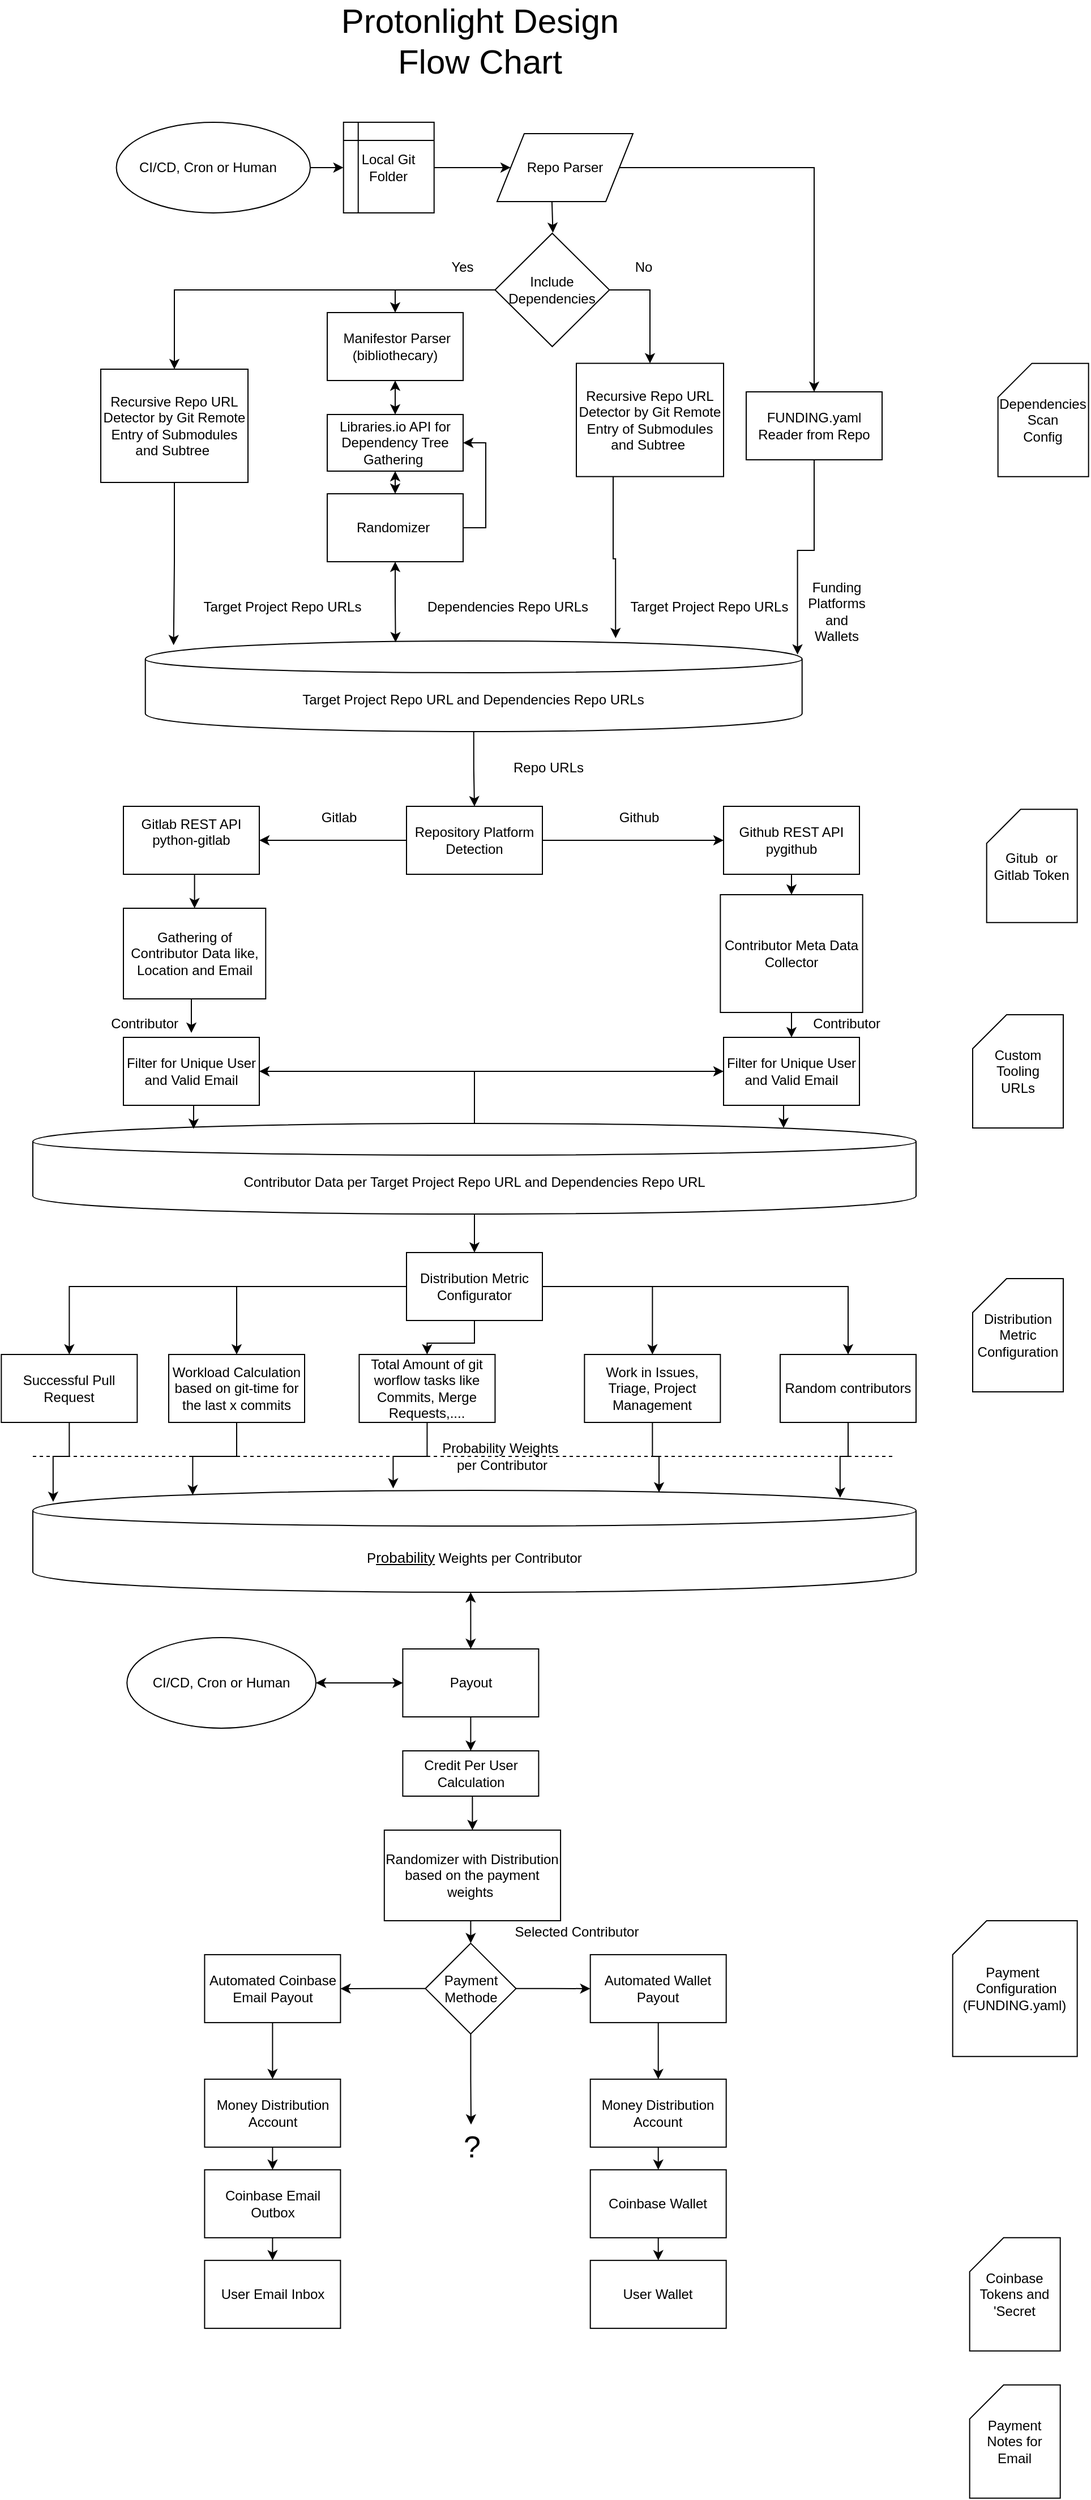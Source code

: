 <mxfile version="12.4.6" type="device"><diagram name="Page-1" id="74e2e168-ea6b-b213-b513-2b3c1d86103e"><mxGraphModel dx="1170" dy="883" grid="1" gridSize="10" guides="1" tooltips="1" connect="1" arrows="1" fold="1" page="1" pageScale="1" pageWidth="1100" pageHeight="850" background="#ffffff" math="0" shadow="0"><root><mxCell id="0"/><mxCell id="1" parent="0"/><mxCell id="bMo8lhOz1Moj22Btsbno-14" style="edgeStyle=orthogonalEdgeStyle;rounded=0;orthogonalLoop=1;jettySize=auto;html=1;exitX=1;exitY=0.5;exitDx=0;exitDy=0;entryX=0;entryY=0.5;entryDx=0;entryDy=0;" parent="1" source="bMo8lhOz1Moj22Btsbno-9" target="S56MwJia2t8r3O7OnUDc-17" edge="1"><mxGeometry relative="1" as="geometry"/></mxCell><mxCell id="bMo8lhOz1Moj22Btsbno-9" value="" style="ellipse;whiteSpace=wrap;html=1;" parent="1" vertex="1"><mxGeometry x="143.78" y="141.96" width="171.22" height="80" as="geometry"/></mxCell><mxCell id="bMo8lhOz1Moj22Btsbno-6" value="CI/CD,&amp;nbsp;Cron or Human" style="text;html=1;" parent="1" vertex="1"><mxGeometry x="162.18" y="168.48" width="127.82" height="26.96" as="geometry"/></mxCell><mxCell id="bMo8lhOz1Moj22Btsbno-19" style="edgeStyle=orthogonalEdgeStyle;rounded=0;orthogonalLoop=1;jettySize=auto;html=1;exitX=0.5;exitY=1;exitDx=0;exitDy=0;entryX=0.043;entryY=0.046;entryDx=0;entryDy=0;entryPerimeter=0;" parent="1" source="yKk_L5zjHOY9PIlzzKa1-16" target="S56MwJia2t8r3O7OnUDc-43" edge="1"><mxGeometry relative="1" as="geometry"/></mxCell><mxCell id="yKk_L5zjHOY9PIlzzKa1-16" value="Recursive Repo URL Detector by Git Remote Entry of Submodules and Subtree&amp;nbsp;" style="rounded=0;whiteSpace=wrap;html=1;" parent="1" vertex="1"><mxGeometry x="130" y="360" width="130" height="100" as="geometry"/></mxCell><mxCell id="bMo8lhOz1Moj22Btsbno-51" style="edgeStyle=orthogonalEdgeStyle;rounded=0;orthogonalLoop=1;jettySize=auto;html=1;exitX=0.5;exitY=1;exitDx=0;exitDy=0;entryX=0.5;entryY=0;entryDx=0;entryDy=0;startArrow=classic;startFill=1;" parent="1" source="yKk_L5zjHOY9PIlzzKa1-20" target="bMo8lhOz1Moj22Btsbno-45" edge="1"><mxGeometry relative="1" as="geometry"/></mxCell><mxCell id="yKk_L5zjHOY9PIlzzKa1-20" value="Libraries.io API for Dependency Tree Gathering&amp;nbsp;" style="rounded=0;whiteSpace=wrap;html=1;" parent="1" vertex="1"><mxGeometry x="330" y="400" width="120" height="50" as="geometry"/></mxCell><mxCell id="yKk_L5zjHOY9PIlzzKa1-34" value="Dependencies Repo URLs" style="text;html=1;align=center;verticalAlign=middle;resizable=0;points=[];;autosize=1;direction=south;" parent="1" vertex="1"><mxGeometry x="409.36" y="560" width="160" height="20" as="geometry"/></mxCell><mxCell id="yKk_L5zjHOY9PIlzzKa1-42" value="Target Project Repo URLs" style="text;html=1;align=center;verticalAlign=middle;resizable=0;points=[];;autosize=1;" parent="1" vertex="1"><mxGeometry x="592.18" y="560" width="150" height="20" as="geometry"/></mxCell><mxCell id="yKk_L5zjHOY9PIlzzKa1-49" style="edgeStyle=orthogonalEdgeStyle;rounded=0;orthogonalLoop=1;jettySize=auto;html=1;exitX=1;exitY=0.5;exitDx=0;exitDy=0;" parent="1" source="yKk_L5zjHOY9PIlzzKa1-44" target="yKk_L5zjHOY9PIlzzKa1-45" edge="1"><mxGeometry relative="1" as="geometry"/></mxCell><mxCell id="yKk_L5zjHOY9PIlzzKa1-53" style="edgeStyle=orthogonalEdgeStyle;rounded=0;orthogonalLoop=1;jettySize=auto;html=1;exitX=0;exitY=0.5;exitDx=0;exitDy=0;entryX=1;entryY=0.5;entryDx=0;entryDy=0;" parent="1" source="yKk_L5zjHOY9PIlzzKa1-44" target="yKk_L5zjHOY9PIlzzKa1-50" edge="1"><mxGeometry relative="1" as="geometry"/></mxCell><mxCell id="yKk_L5zjHOY9PIlzzKa1-44" value="Repository Platform Detection" style="rounded=0;whiteSpace=wrap;html=1;" parent="1" vertex="1"><mxGeometry x="400" y="746" width="120" height="60" as="geometry"/></mxCell><mxCell id="yKk_L5zjHOY9PIlzzKa1-64" style="edgeStyle=orthogonalEdgeStyle;rounded=0;orthogonalLoop=1;jettySize=auto;html=1;exitX=0.5;exitY=1;exitDx=0;exitDy=0;entryX=0.5;entryY=0;entryDx=0;entryDy=0;" parent="1" source="yKk_L5zjHOY9PIlzzKa1-45" target="yKk_L5zjHOY9PIlzzKa1-59" edge="1"><mxGeometry relative="1" as="geometry"/></mxCell><mxCell id="yKk_L5zjHOY9PIlzzKa1-45" value="Github REST API&lt;br&gt;pygithub" style="rounded=0;whiteSpace=wrap;html=1;" parent="1" vertex="1"><mxGeometry x="680" y="746" width="120" height="60" as="geometry"/></mxCell><mxCell id="yKk_L5zjHOY9PIlzzKa1-46" value="Repo URLs" style="text;html=1;align=center;verticalAlign=middle;resizable=0;points=[];;autosize=1;" parent="1" vertex="1"><mxGeometry x="485" y="702" width="80" height="20" as="geometry"/></mxCell><mxCell id="yKk_L5zjHOY9PIlzzKa1-74" style="edgeStyle=orthogonalEdgeStyle;rounded=0;orthogonalLoop=1;jettySize=auto;html=1;exitX=0.5;exitY=1;exitDx=0;exitDy=0;entryX=0.5;entryY=0;entryDx=0;entryDy=0;" parent="1" source="yKk_L5zjHOY9PIlzzKa1-50" target="yKk_L5zjHOY9PIlzzKa1-56" edge="1"><mxGeometry relative="1" as="geometry"/></mxCell><mxCell id="yKk_L5zjHOY9PIlzzKa1-50" value="Gitlab REST API&lt;br&gt;python-gitlab&lt;br&gt;&lt;span style=&quot;color: rgba(0 , 0 , 0 , 0) ; font-family: monospace ; font-size: 0px ; white-space: nowrap&quot;&gt;%3CmxGraphModel%3E%3Croot%3E%3CmxCell%20id%3D%220%22%2F%3E%3CmxCell%20id%3D%221%22%20parent%3D%220%22%2F%3E%3CmxCell%20id%3D%222%22%20value%3D%22Github%20REST%20API%26lt%3Bbr%26gt%3Bpygithub%22%20style%3D%22rounded%3D0%3BwhiteSpace%3Dwrap%3Bhtml%3D1%3B%22%20vertex%3D%221%22%20parent%3D%221%22%3E%3CmxGeometry%20x%3D%22740%22%20y%3D%22650%22%20width%3D%22120%22%20height%3D%2260%22%20as%3D%22geometry%22%2F%3E%3C%2FmxCell%3E%3C%2Froot%3E%3C%2FmxGraphModel%3E&lt;/span&gt;" style="rounded=0;whiteSpace=wrap;html=1;" parent="1" vertex="1"><mxGeometry x="150" y="746" width="120" height="60" as="geometry"/></mxCell><mxCell id="yKk_L5zjHOY9PIlzzKa1-80" style="edgeStyle=orthogonalEdgeStyle;rounded=0;orthogonalLoop=1;jettySize=auto;html=1;exitX=0.5;exitY=1;exitDx=0;exitDy=0;" parent="1" source="yKk_L5zjHOY9PIlzzKa1-56" edge="1"><mxGeometry relative="1" as="geometry"><mxPoint x="210" y="946" as="targetPoint"/></mxGeometry></mxCell><mxCell id="yKk_L5zjHOY9PIlzzKa1-56" value="Gathering of Contributor Data like, Location and Email" style="rounded=0;whiteSpace=wrap;html=1;" parent="1" vertex="1"><mxGeometry x="150" y="836" width="125.64" height="80" as="geometry"/></mxCell><mxCell id="yKk_L5zjHOY9PIlzzKa1-110" style="edgeStyle=orthogonalEdgeStyle;rounded=0;orthogonalLoop=1;jettySize=auto;html=1;exitX=0.5;exitY=1;exitDx=0;exitDy=0;entryX=0.5;entryY=0;entryDx=0;entryDy=0;" parent="1" source="yKk_L5zjHOY9PIlzzKa1-59" target="yKk_L5zjHOY9PIlzzKa1-108" edge="1"><mxGeometry relative="1" as="geometry"/></mxCell><mxCell id="yKk_L5zjHOY9PIlzzKa1-59" value="Contributor Meta Data Collector" style="rounded=0;whiteSpace=wrap;html=1;" parent="1" vertex="1"><mxGeometry x="677.18" y="824" width="125.64" height="104" as="geometry"/></mxCell><mxCell id="yKk_L5zjHOY9PIlzzKa1-61" value="Gitlab" style="text;html=1;align=center;verticalAlign=middle;resizable=0;points=[];;autosize=1;" parent="1" vertex="1"><mxGeometry x="315" y="746" width="50" height="20" as="geometry"/></mxCell><mxCell id="yKk_L5zjHOY9PIlzzKa1-62" value="Github" style="text;html=1;align=center;verticalAlign=middle;resizable=0;points=[];;autosize=1;" parent="1" vertex="1"><mxGeometry x="580" y="746" width="50" height="20" as="geometry"/></mxCell><mxCell id="yKk_L5zjHOY9PIlzzKa1-132" style="edgeStyle=orthogonalEdgeStyle;rounded=0;orthogonalLoop=1;jettySize=auto;html=1;exitX=0.5;exitY=0;exitDx=0;exitDy=0;entryX=1;entryY=0.5;entryDx=0;entryDy=0;" parent="1" source="yKk_L5zjHOY9PIlzzKa1-65" target="yKk_L5zjHOY9PIlzzKa1-106" edge="1"><mxGeometry relative="1" as="geometry"/></mxCell><mxCell id="yKk_L5zjHOY9PIlzzKa1-134" style="edgeStyle=orthogonalEdgeStyle;rounded=0;orthogonalLoop=1;jettySize=auto;html=1;exitX=0.5;exitY=0;exitDx=0;exitDy=0;entryX=0;entryY=0.5;entryDx=0;entryDy=0;" parent="1" source="yKk_L5zjHOY9PIlzzKa1-65" target="yKk_L5zjHOY9PIlzzKa1-108" edge="1"><mxGeometry relative="1" as="geometry"/></mxCell><mxCell id="S56MwJia2t8r3O7OnUDc-80" style="edgeStyle=orthogonalEdgeStyle;rounded=0;orthogonalLoop=1;jettySize=auto;html=1;exitX=0.5;exitY=1;exitDx=0;exitDy=0;entryX=0.5;entryY=0;entryDx=0;entryDy=0;" parent="1" source="yKk_L5zjHOY9PIlzzKa1-65" target="S56MwJia2t8r3O7OnUDc-76" edge="1"><mxGeometry relative="1" as="geometry"/></mxCell><mxCell id="yKk_L5zjHOY9PIlzzKa1-65" value="Contributor Data per Target Project Repo URL and Dependencies Repo URL" style="shape=cylinder;whiteSpace=wrap;html=1;boundedLbl=1;backgroundOutline=1;" parent="1" vertex="1"><mxGeometry x="70" y="1026" width="780" height="80" as="geometry"/></mxCell><mxCell id="yKk_L5zjHOY9PIlzzKa1-75" value="Contributor&amp;nbsp;" style="text;html=1;align=center;verticalAlign=middle;resizable=0;points=[];;autosize=1;" parent="1" vertex="1"><mxGeometry x="130" y="928" width="80" height="20" as="geometry"/></mxCell><mxCell id="yKk_L5zjHOY9PIlzzKa1-85" value="Gitub&amp;nbsp; or Gitlab Token" style="shape=card;whiteSpace=wrap;html=1;" parent="1" vertex="1"><mxGeometry x="912.34" y="748.67" width="80" height="100" as="geometry"/></mxCell><mxCell id="yKk_L5zjHOY9PIlzzKa1-112" style="edgeStyle=orthogonalEdgeStyle;rounded=0;orthogonalLoop=1;jettySize=auto;html=1;exitX=0.5;exitY=1;exitDx=0;exitDy=0;entryX=0.182;entryY=0.06;entryDx=0;entryDy=0;entryPerimeter=0;" parent="1" source="yKk_L5zjHOY9PIlzzKa1-106" target="yKk_L5zjHOY9PIlzzKa1-65" edge="1"><mxGeometry relative="1" as="geometry"/></mxCell><mxCell id="yKk_L5zjHOY9PIlzzKa1-106" value="Filter for Unique User and Valid Email" style="rounded=0;whiteSpace=wrap;html=1;" parent="1" vertex="1"><mxGeometry x="150" y="950" width="120" height="60" as="geometry"/></mxCell><mxCell id="yKk_L5zjHOY9PIlzzKa1-111" style="edgeStyle=orthogonalEdgeStyle;rounded=0;orthogonalLoop=1;jettySize=auto;html=1;exitX=0.5;exitY=1;exitDx=0;exitDy=0;entryX=0.85;entryY=0.05;entryDx=0;entryDy=0;entryPerimeter=0;" parent="1" source="yKk_L5zjHOY9PIlzzKa1-108" target="yKk_L5zjHOY9PIlzzKa1-65" edge="1"><mxGeometry relative="1" as="geometry"/></mxCell><mxCell id="yKk_L5zjHOY9PIlzzKa1-108" value="Filter for Unique User and Valid Email" style="rounded=0;whiteSpace=wrap;html=1;" parent="1" vertex="1"><mxGeometry x="680" y="950" width="120" height="60" as="geometry"/></mxCell><mxCell id="yKk_L5zjHOY9PIlzzKa1-113" value="Distribution Metric Configuration" style="shape=card;whiteSpace=wrap;html=1;" parent="1" vertex="1"><mxGeometry x="900" y="1163" width="80" height="100" as="geometry"/></mxCell><mxCell id="yKk_L5zjHOY9PIlzzKa1-121" value="Payment&amp;nbsp;&lt;br&gt;&amp;nbsp;Configuration&lt;br&gt;(FUNDING.yaml)" style="shape=card;whiteSpace=wrap;html=1;" parent="1" vertex="1"><mxGeometry x="882.34" y="1730" width="110" height="119.92" as="geometry"/></mxCell><mxCell id="yKk_L5zjHOY9PIlzzKa1-128" value="&lt;font style=&quot;font-size: 30px&quot;&gt;Protonlight Design&lt;br&gt;Flow Chart&lt;/font&gt;" style="text;html=1;strokeColor=none;fillColor=none;align=center;verticalAlign=middle;whiteSpace=wrap;rounded=0;direction=south;" parent="1" vertex="1"><mxGeometry x="120" y="50" width="690" height="40" as="geometry"/></mxCell><mxCell id="yKk_L5zjHOY9PIlzzKa1-153" value="Payment Notes for Email" style="shape=card;whiteSpace=wrap;html=1;" parent="1" vertex="1"><mxGeometry x="897.34" y="2139.92" width="80" height="100" as="geometry"/></mxCell><mxCell id="a7ZfwDApCnLf9tJS23n8-8" style="edgeStyle=orthogonalEdgeStyle;rounded=0;orthogonalLoop=1;jettySize=auto;html=1;exitX=0.5;exitY=1;exitDx=0;exitDy=0;entryX=0.5;entryY=0;entryDx=0;entryDy=0;" edge="1" parent="1" source="yKk_L5zjHOY9PIlzzKa1-159" target="S56MwJia2t8r3O7OnUDc-95"><mxGeometry relative="1" as="geometry"/></mxCell><mxCell id="yKk_L5zjHOY9PIlzzKa1-159" value="Randomizer with Distribution based on the payment weights&amp;nbsp;" style="rounded=0;whiteSpace=wrap;html=1;" parent="1" vertex="1"><mxGeometry x="380.4" y="1650" width="155.64" height="80" as="geometry"/></mxCell><mxCell id="yKk_L5zjHOY9PIlzzKa1-180" value="User Email Inbox" style="rounded=0;whiteSpace=wrap;html=1;" parent="1" vertex="1"><mxGeometry x="221.7" y="2029.92" width="120" height="60" as="geometry"/></mxCell><mxCell id="yKk_L5zjHOY9PIlzzKa1-204" style="edgeStyle=orthogonalEdgeStyle;rounded=0;orthogonalLoop=1;jettySize=auto;html=1;exitX=0.5;exitY=1;exitDx=0;exitDy=0;entryX=0.5;entryY=0;entryDx=0;entryDy=0;" parent="1" source="yKk_L5zjHOY9PIlzzKa1-198" target="yKk_L5zjHOY9PIlzzKa1-180" edge="1"><mxGeometry relative="1" as="geometry"/></mxCell><mxCell id="yKk_L5zjHOY9PIlzzKa1-198" value="Coinbase Email Outbox" style="rounded=0;whiteSpace=wrap;html=1;" parent="1" vertex="1"><mxGeometry x="221.7" y="1949.92" width="120" height="60" as="geometry"/></mxCell><mxCell id="yKk_L5zjHOY9PIlzzKa1-202" style="edgeStyle=orthogonalEdgeStyle;rounded=0;orthogonalLoop=1;jettySize=auto;html=1;exitX=0.5;exitY=1;exitDx=0;exitDy=0;entryX=0.5;entryY=0;entryDx=0;entryDy=0;" parent="1" source="yKk_L5zjHOY9PIlzzKa1-199" target="yKk_L5zjHOY9PIlzzKa1-198" edge="1"><mxGeometry relative="1" as="geometry"/></mxCell><mxCell id="yKk_L5zjHOY9PIlzzKa1-199" value="Money Distribution Account" style="rounded=0;whiteSpace=wrap;html=1;" parent="1" vertex="1"><mxGeometry x="221.7" y="1869.92" width="120" height="60" as="geometry"/></mxCell><mxCell id="bMo8lhOz1Moj22Btsbno-8" style="edgeStyle=orthogonalEdgeStyle;rounded=0;orthogonalLoop=1;jettySize=auto;html=1;exitX=1;exitY=0.5;exitDx=0;exitDy=0;entryX=0;entryY=0.5;entryDx=0;entryDy=0;" parent="1" source="S56MwJia2t8r3O7OnUDc-17" target="S56MwJia2t8r3O7OnUDc-21" edge="1"><mxGeometry relative="1" as="geometry"/></mxCell><mxCell id="S56MwJia2t8r3O7OnUDc-17" value="Local Git Folder" style="shape=internalStorage;whiteSpace=wrap;html=1;backgroundOutline=1;dx=13;dy=16;" parent="1" vertex="1"><mxGeometry x="344.36" y="141.96" width="80" height="80" as="geometry"/></mxCell><mxCell id="S56MwJia2t8r3O7OnUDc-26" style="edgeStyle=orthogonalEdgeStyle;rounded=0;orthogonalLoop=1;jettySize=auto;html=1;exitX=0.5;exitY=1;exitDx=0;exitDy=0;entryX=0.5;entryY=0;entryDx=0;entryDy=0;" parent="1" edge="1"><mxGeometry relative="1" as="geometry"><mxPoint x="529.294" y="239.529" as="targetPoint"/><mxPoint x="528.429" y="211.571" as="sourcePoint"/></mxGeometry></mxCell><mxCell id="bMo8lhOz1Moj22Btsbno-20" style="edgeStyle=orthogonalEdgeStyle;rounded=0;orthogonalLoop=1;jettySize=auto;html=1;exitX=1;exitY=0.5;exitDx=0;exitDy=0;entryX=0.5;entryY=0;entryDx=0;entryDy=0;" parent="1" source="S56MwJia2t8r3O7OnUDc-21" target="S56MwJia2t8r3O7OnUDc-98" edge="1"><mxGeometry relative="1" as="geometry"/></mxCell><mxCell id="S56MwJia2t8r3O7OnUDc-21" value="Repo Parser" style="shape=parallelogram;perimeter=parallelogramPerimeter;whiteSpace=wrap;html=1;" parent="1" vertex="1"><mxGeometry x="480" y="151.96" width="120" height="60" as="geometry"/></mxCell><mxCell id="S56MwJia2t8r3O7OnUDc-36" style="edgeStyle=orthogonalEdgeStyle;rounded=0;orthogonalLoop=1;jettySize=auto;html=1;exitX=0;exitY=0.5;exitDx=0;exitDy=0;entryX=0.5;entryY=0;entryDx=0;entryDy=0;" parent="1" source="S56MwJia2t8r3O7OnUDc-29" target="yKk_L5zjHOY9PIlzzKa1-16" edge="1"><mxGeometry relative="1" as="geometry"/></mxCell><mxCell id="S56MwJia2t8r3O7OnUDc-40" style="edgeStyle=orthogonalEdgeStyle;rounded=0;orthogonalLoop=1;jettySize=auto;html=1;exitX=1;exitY=0.5;exitDx=0;exitDy=0;entryX=0.5;entryY=0;entryDx=0;entryDy=0;" parent="1" source="S56MwJia2t8r3O7OnUDc-29" target="S56MwJia2t8r3O7OnUDc-32" edge="1"><mxGeometry relative="1" as="geometry"/></mxCell><mxCell id="S56MwJia2t8r3O7OnUDc-29" value="Include Dependencies" style="rhombus;whiteSpace=wrap;html=1;" parent="1" vertex="1"><mxGeometry x="478.22" y="240" width="101" height="100" as="geometry"/></mxCell><mxCell id="bMo8lhOz1Moj22Btsbno-15" style="edgeStyle=orthogonalEdgeStyle;rounded=0;orthogonalLoop=1;jettySize=auto;html=1;exitX=0.25;exitY=1;exitDx=0;exitDy=0;entryX=0.716;entryY=-0.032;entryDx=0;entryDy=0;entryPerimeter=0;" parent="1" source="S56MwJia2t8r3O7OnUDc-32" target="S56MwJia2t8r3O7OnUDc-43" edge="1"><mxGeometry relative="1" as="geometry"/></mxCell><mxCell id="S56MwJia2t8r3O7OnUDc-32" value="Recursive Repo URL Detector by Git Remote Entry of Submodules and Subtree&amp;nbsp;" style="rounded=0;whiteSpace=wrap;html=1;" parent="1" vertex="1"><mxGeometry x="550.0" y="354.82" width="130" height="100" as="geometry"/></mxCell><mxCell id="S56MwJia2t8r3O7OnUDc-33" value="Target Project Repo URLs" style="text;html=1;align=center;verticalAlign=middle;resizable=0;points=[];;autosize=1;direction=south;" parent="1" vertex="1"><mxGeometry x="215" y="560" width="150" height="20" as="geometry"/></mxCell><mxCell id="S56MwJia2t8r3O7OnUDc-37" value="Yes" style="text;html=1;align=center;verticalAlign=middle;resizable=0;points=[];autosize=1;" parent="1" vertex="1"><mxGeometry x="434.36" y="260" width="30" height="20" as="geometry"/></mxCell><mxCell id="S56MwJia2t8r3O7OnUDc-41" value="No" style="text;html=1;align=center;verticalAlign=middle;resizable=0;points=[];autosize=1;" parent="1" vertex="1"><mxGeometry x="594.36" y="260" width="30" height="20" as="geometry"/></mxCell><mxCell id="S56MwJia2t8r3O7OnUDc-46" style="edgeStyle=orthogonalEdgeStyle;rounded=0;orthogonalLoop=1;jettySize=auto;html=1;exitX=0.5;exitY=1;exitDx=0;exitDy=0;entryX=0.5;entryY=0;entryDx=0;entryDy=0;" parent="1" source="S56MwJia2t8r3O7OnUDc-43" target="yKk_L5zjHOY9PIlzzKa1-44" edge="1"><mxGeometry relative="1" as="geometry"/></mxCell><mxCell id="S56MwJia2t8r3O7OnUDc-43" value="Target Project Repo URL and Dependencies Repo URLs" style="shape=cylinder;whiteSpace=wrap;html=1;boundedLbl=1;backgroundOutline=1;" parent="1" vertex="1"><mxGeometry x="169.36" y="600" width="580" height="80" as="geometry"/></mxCell><mxCell id="bMo8lhOz1Moj22Btsbno-50" style="edgeStyle=orthogonalEdgeStyle;rounded=0;orthogonalLoop=1;jettySize=auto;html=1;exitX=0.5;exitY=1;exitDx=0;exitDy=0;startArrow=classic;startFill=1;" parent="1" source="S56MwJia2t8r3O7OnUDc-49" target="yKk_L5zjHOY9PIlzzKa1-20" edge="1"><mxGeometry relative="1" as="geometry"/></mxCell><mxCell id="S56MwJia2t8r3O7OnUDc-49" value="&amp;nbsp;Manifestor Parser (bibliothecary)" style="rounded=0;whiteSpace=wrap;html=1;" parent="1" vertex="1"><mxGeometry x="330" y="310" width="120" height="60" as="geometry"/></mxCell><mxCell id="S56MwJia2t8r3O7OnUDc-50" style="edgeStyle=orthogonalEdgeStyle;rounded=0;orthogonalLoop=1;jettySize=auto;html=1;exitX=0;exitY=0.5;exitDx=0;exitDy=0;entryX=0.5;entryY=0;entryDx=0;entryDy=0;" parent="1" source="S56MwJia2t8r3O7OnUDc-29" target="S56MwJia2t8r3O7OnUDc-49" edge="1"><mxGeometry relative="1" as="geometry"><mxPoint x="478.333" y="290.333" as="sourcePoint"/><mxPoint x="405" y="370.333" as="targetPoint"/></mxGeometry></mxCell><mxCell id="bMo8lhOz1Moj22Btsbno-30" value="" style="edgeStyle=orthogonalEdgeStyle;rounded=0;orthogonalLoop=1;jettySize=auto;html=1;startArrow=classic;startFill=1;" parent="1" source="S56MwJia2t8r3O7OnUDc-75" target="bMo8lhOz1Moj22Btsbno-27" edge="1"><mxGeometry relative="1" as="geometry"/></mxCell><mxCell id="S56MwJia2t8r3O7OnUDc-75" value="&lt;span style=&quot;text-align: left&quot;&gt;CI/CD,&amp;nbsp;Cron or Human&lt;/span&gt;" style="ellipse;whiteSpace=wrap;html=1;" parent="1" vertex="1"><mxGeometry x="153.14" y="1480" width="166.86" height="80" as="geometry"/></mxCell><mxCell id="S56MwJia2t8r3O7OnUDc-81" style="edgeStyle=orthogonalEdgeStyle;rounded=0;orthogonalLoop=1;jettySize=auto;html=1;exitX=0.5;exitY=1;exitDx=0;exitDy=0;" parent="1" source="S56MwJia2t8r3O7OnUDc-76" target="S56MwJia2t8r3O7OnUDc-78" edge="1"><mxGeometry relative="1" as="geometry"/></mxCell><mxCell id="S56MwJia2t8r3O7OnUDc-82" style="edgeStyle=orthogonalEdgeStyle;rounded=0;orthogonalLoop=1;jettySize=auto;html=1;exitX=0;exitY=0.5;exitDx=0;exitDy=0;" parent="1" source="S56MwJia2t8r3O7OnUDc-76" target="S56MwJia2t8r3O7OnUDc-77" edge="1"><mxGeometry relative="1" as="geometry"/></mxCell><mxCell id="S56MwJia2t8r3O7OnUDc-83" style="edgeStyle=orthogonalEdgeStyle;rounded=0;orthogonalLoop=1;jettySize=auto;html=1;exitX=1;exitY=0.5;exitDx=0;exitDy=0;entryX=0.5;entryY=0;entryDx=0;entryDy=0;" parent="1" source="S56MwJia2t8r3O7OnUDc-76" target="S56MwJia2t8r3O7OnUDc-79" edge="1"><mxGeometry relative="1" as="geometry"/></mxCell><mxCell id="bMo8lhOz1Moj22Btsbno-23" style="edgeStyle=orthogonalEdgeStyle;rounded=0;orthogonalLoop=1;jettySize=auto;html=1;exitX=1;exitY=0.5;exitDx=0;exitDy=0;entryX=0.5;entryY=0;entryDx=0;entryDy=0;" parent="1" source="S56MwJia2t8r3O7OnUDc-76" target="bMo8lhOz1Moj22Btsbno-22" edge="1"><mxGeometry relative="1" as="geometry"/></mxCell><mxCell id="LAwCEHBnyD6do5ulc9tZ-6" style="edgeStyle=orthogonalEdgeStyle;rounded=0;orthogonalLoop=1;jettySize=auto;html=1;exitX=0;exitY=0.5;exitDx=0;exitDy=0;" parent="1" source="S56MwJia2t8r3O7OnUDc-76" target="LAwCEHBnyD6do5ulc9tZ-1" edge="1"><mxGeometry relative="1" as="geometry"/></mxCell><mxCell id="S56MwJia2t8r3O7OnUDc-76" value="Distribution Metric Configurator" style="rounded=0;whiteSpace=wrap;html=1;" parent="1" vertex="1"><mxGeometry x="400" y="1140" width="120" height="60" as="geometry"/></mxCell><mxCell id="S56MwJia2t8r3O7OnUDc-86" style="edgeStyle=orthogonalEdgeStyle;rounded=0;orthogonalLoop=1;jettySize=auto;html=1;exitX=0.5;exitY=1;exitDx=0;exitDy=0;entryX=0.181;entryY=0.046;entryDx=0;entryDy=0;entryPerimeter=0;" parent="1" source="S56MwJia2t8r3O7OnUDc-77" target="S56MwJia2t8r3O7OnUDc-84" edge="1"><mxGeometry relative="1" as="geometry"/></mxCell><mxCell id="S56MwJia2t8r3O7OnUDc-77" value="Workload Calculation based on git-time for the last x commits" style="rounded=0;whiteSpace=wrap;html=1;" parent="1" vertex="1"><mxGeometry x="190" y="1230" width="120" height="60" as="geometry"/></mxCell><mxCell id="S56MwJia2t8r3O7OnUDc-85" style="edgeStyle=orthogonalEdgeStyle;rounded=0;orthogonalLoop=1;jettySize=auto;html=1;exitX=0.5;exitY=1;exitDx=0;exitDy=0;entryX=0.408;entryY=-0.019;entryDx=0;entryDy=0;entryPerimeter=0;" parent="1" source="S56MwJia2t8r3O7OnUDc-78" target="S56MwJia2t8r3O7OnUDc-84" edge="1"><mxGeometry relative="1" as="geometry"><mxPoint x="459.882" y="1319.529" as="targetPoint"/></mxGeometry></mxCell><mxCell id="S56MwJia2t8r3O7OnUDc-78" value="Total Amount of git worflow tasks like Commits, Merge Requests,...." style="rounded=0;whiteSpace=wrap;html=1;" parent="1" vertex="1"><mxGeometry x="358.22" y="1230" width="120" height="60" as="geometry"/></mxCell><mxCell id="S56MwJia2t8r3O7OnUDc-87" style="edgeStyle=orthogonalEdgeStyle;rounded=0;orthogonalLoop=1;jettySize=auto;html=1;exitX=0.5;exitY=1;exitDx=0;exitDy=0;entryX=0.709;entryY=0.02;entryDx=0;entryDy=0;entryPerimeter=0;" parent="1" source="S56MwJia2t8r3O7OnUDc-79" target="S56MwJia2t8r3O7OnUDc-84" edge="1"><mxGeometry relative="1" as="geometry"/></mxCell><mxCell id="S56MwJia2t8r3O7OnUDc-79" value="Work in Issues, Triage, Project Management" style="rounded=0;whiteSpace=wrap;html=1;" parent="1" vertex="1"><mxGeometry x="557.18" y="1230" width="120" height="60" as="geometry"/></mxCell><mxCell id="S56MwJia2t8r3O7OnUDc-84" value="P&lt;a href=&quot;https://www.dict.cc/englisch-deutsch/probability.html&quot; style=&quot;color: black ; font-family: &amp;#34;arial&amp;#34; , &amp;#34;helvetica&amp;#34; , sans-serif ; font-size: 13px&quot;&gt;robability&lt;/a&gt;&amp;nbsp;Weights&amp;nbsp;per Contributor" style="shape=cylinder;whiteSpace=wrap;html=1;boundedLbl=1;backgroundOutline=1;" parent="1" vertex="1"><mxGeometry x="70" y="1350" width="780" height="90" as="geometry"/></mxCell><mxCell id="S56MwJia2t8r3O7OnUDc-90" value="Probability Weights&amp;nbsp;&lt;br&gt;per Contributor" style="text;html=1;align=center;verticalAlign=middle;resizable=0;points=[];autosize=1;" parent="1" vertex="1"><mxGeometry x="424.36" y="1305" width="120" height="30" as="geometry"/></mxCell><mxCell id="S56MwJia2t8r3O7OnUDc-94" value="&lt;span style=&quot;text-align: left ; white-space: nowrap&quot;&gt;Coinbase &lt;br&gt;Tokens and &lt;br&gt;'Secret&lt;/span&gt;" style="shape=card;whiteSpace=wrap;html=1;" parent="1" vertex="1"><mxGeometry x="897.34" y="2009.92" width="80" height="100" as="geometry"/></mxCell><mxCell id="S56MwJia2t8r3O7OnUDc-101" style="edgeStyle=orthogonalEdgeStyle;rounded=0;orthogonalLoop=1;jettySize=auto;html=1;exitX=0;exitY=0.5;exitDx=0;exitDy=0;entryX=1;entryY=0.5;entryDx=0;entryDy=0;" parent="1" source="S56MwJia2t8r3O7OnUDc-95" target="S56MwJia2t8r3O7OnUDc-100" edge="1"><mxGeometry relative="1" as="geometry"/></mxCell><mxCell id="S56MwJia2t8r3O7OnUDc-110" style="edgeStyle=orthogonalEdgeStyle;rounded=0;orthogonalLoop=1;jettySize=auto;html=1;exitX=1;exitY=0.5;exitDx=0;exitDy=0;entryX=0;entryY=0.5;entryDx=0;entryDy=0;" parent="1" source="S56MwJia2t8r3O7OnUDc-95" target="S56MwJia2t8r3O7OnUDc-109" edge="1"><mxGeometry relative="1" as="geometry"/></mxCell><mxCell id="bMo8lhOz1Moj22Btsbno-59" style="edgeStyle=orthogonalEdgeStyle;rounded=0;orthogonalLoop=1;jettySize=auto;html=1;exitX=0.5;exitY=1;exitDx=0;exitDy=0;startArrow=none;startFill=0;" parent="1" source="S56MwJia2t8r3O7OnUDc-95" edge="1"><mxGeometry relative="1" as="geometry"><mxPoint x="457" y="1910" as="targetPoint"/></mxGeometry></mxCell><mxCell id="S56MwJia2t8r3O7OnUDc-95" value="Payment Methode" style="rhombus;whiteSpace=wrap;html=1;" parent="1" vertex="1"><mxGeometry x="416.7" y="1749.92" width="80" height="80" as="geometry"/></mxCell><mxCell id="bMo8lhOz1Moj22Btsbno-16" style="edgeStyle=orthogonalEdgeStyle;rounded=0;orthogonalLoop=1;jettySize=auto;html=1;exitX=0.5;exitY=1;exitDx=0;exitDy=0;entryX=0.993;entryY=0.15;entryDx=0;entryDy=0;entryPerimeter=0;" parent="1" source="S56MwJia2t8r3O7OnUDc-98" target="S56MwJia2t8r3O7OnUDc-43" edge="1"><mxGeometry relative="1" as="geometry"/></mxCell><mxCell id="S56MwJia2t8r3O7OnUDc-98" value="FUNDING.yaml&lt;br&gt;Reader from Repo" style="rounded=0;whiteSpace=wrap;html=1;" parent="1" vertex="1"><mxGeometry x="700" y="380.0" width="120" height="60" as="geometry"/></mxCell><mxCell id="S56MwJia2t8r3O7OnUDc-102" style="edgeStyle=orthogonalEdgeStyle;rounded=0;orthogonalLoop=1;jettySize=auto;html=1;exitX=0.5;exitY=1;exitDx=0;exitDy=0;" parent="1" source="S56MwJia2t8r3O7OnUDc-100" target="yKk_L5zjHOY9PIlzzKa1-199" edge="1"><mxGeometry relative="1" as="geometry"/></mxCell><mxCell id="S56MwJia2t8r3O7OnUDc-100" value="Automated Coinbase Email Payout" style="rounded=0;whiteSpace=wrap;html=1;" parent="1" vertex="1"><mxGeometry x="221.7" y="1759.96" width="120" height="60" as="geometry"/></mxCell><mxCell id="S56MwJia2t8r3O7OnUDc-103" value="User Wallet" style="rounded=0;whiteSpace=wrap;html=1;" parent="1" vertex="1"><mxGeometry x="562.34" y="2029.92" width="120" height="60" as="geometry"/></mxCell><mxCell id="S56MwJia2t8r3O7OnUDc-104" style="edgeStyle=orthogonalEdgeStyle;rounded=0;orthogonalLoop=1;jettySize=auto;html=1;exitX=0.5;exitY=1;exitDx=0;exitDy=0;entryX=0.5;entryY=0;entryDx=0;entryDy=0;" parent="1" source="S56MwJia2t8r3O7OnUDc-105" target="S56MwJia2t8r3O7OnUDc-103" edge="1"><mxGeometry relative="1" as="geometry"/></mxCell><mxCell id="S56MwJia2t8r3O7OnUDc-105" value="Coinbase Wallet" style="rounded=0;whiteSpace=wrap;html=1;" parent="1" vertex="1"><mxGeometry x="562.34" y="1949.92" width="120" height="60" as="geometry"/></mxCell><mxCell id="S56MwJia2t8r3O7OnUDc-106" style="edgeStyle=orthogonalEdgeStyle;rounded=0;orthogonalLoop=1;jettySize=auto;html=1;exitX=0.5;exitY=1;exitDx=0;exitDy=0;entryX=0.5;entryY=0;entryDx=0;entryDy=0;" parent="1" source="S56MwJia2t8r3O7OnUDc-107" target="S56MwJia2t8r3O7OnUDc-105" edge="1"><mxGeometry relative="1" as="geometry"/></mxCell><mxCell id="S56MwJia2t8r3O7OnUDc-107" value="Money Distribution Account" style="rounded=0;whiteSpace=wrap;html=1;" parent="1" vertex="1"><mxGeometry x="562.34" y="1869.92" width="120" height="60" as="geometry"/></mxCell><mxCell id="S56MwJia2t8r3O7OnUDc-108" style="edgeStyle=orthogonalEdgeStyle;rounded=0;orthogonalLoop=1;jettySize=auto;html=1;exitX=0.5;exitY=1;exitDx=0;exitDy=0;" parent="1" source="S56MwJia2t8r3O7OnUDc-109" target="S56MwJia2t8r3O7OnUDc-107" edge="1"><mxGeometry relative="1" as="geometry"/></mxCell><mxCell id="S56MwJia2t8r3O7OnUDc-109" value="Automated Wallet Payout" style="rounded=0;whiteSpace=wrap;html=1;" parent="1" vertex="1"><mxGeometry x="562.34" y="1759.96" width="120" height="60" as="geometry"/></mxCell><mxCell id="bMo8lhOz1Moj22Btsbno-18" value="Funding Platforms and Wallets" style="text;html=1;strokeColor=none;fillColor=none;align=center;verticalAlign=middle;whiteSpace=wrap;rounded=0;" parent="1" vertex="1"><mxGeometry x="760" y="564.17" width="40" height="20" as="geometry"/></mxCell><mxCell id="bMo8lhOz1Moj22Btsbno-24" style="edgeStyle=orthogonalEdgeStyle;rounded=0;orthogonalLoop=1;jettySize=auto;html=1;exitX=0.5;exitY=1;exitDx=0;exitDy=0;entryX=0.914;entryY=0.072;entryDx=0;entryDy=0;entryPerimeter=0;" parent="1" source="bMo8lhOz1Moj22Btsbno-22" target="S56MwJia2t8r3O7OnUDc-84" edge="1"><mxGeometry relative="1" as="geometry"/></mxCell><mxCell id="bMo8lhOz1Moj22Btsbno-22" value="Random contributors" style="rounded=0;whiteSpace=wrap;html=1;" parent="1" vertex="1"><mxGeometry x="730" y="1230" width="120" height="60" as="geometry"/></mxCell><mxCell id="bMo8lhOz1Moj22Btsbno-34" style="edgeStyle=orthogonalEdgeStyle;rounded=0;orthogonalLoop=1;jettySize=auto;html=1;exitX=0.5;exitY=0;exitDx=0;exitDy=0;startArrow=classic;startFill=1;" parent="1" source="bMo8lhOz1Moj22Btsbno-27" edge="1"><mxGeometry relative="1" as="geometry"><mxPoint x="456.667" y="1440" as="targetPoint"/></mxGeometry></mxCell><mxCell id="a7ZfwDApCnLf9tJS23n8-6" style="edgeStyle=orthogonalEdgeStyle;rounded=0;orthogonalLoop=1;jettySize=auto;html=1;exitX=0.5;exitY=1;exitDx=0;exitDy=0;entryX=0.5;entryY=0;entryDx=0;entryDy=0;" edge="1" parent="1" source="bMo8lhOz1Moj22Btsbno-27" target="a7ZfwDApCnLf9tJS23n8-5"><mxGeometry relative="1" as="geometry"/></mxCell><mxCell id="bMo8lhOz1Moj22Btsbno-27" value="Payout" style="rounded=0;whiteSpace=wrap;html=1;" parent="1" vertex="1"><mxGeometry x="396.7" y="1490" width="120" height="60" as="geometry"/></mxCell><mxCell id="a7ZfwDApCnLf9tJS23n8-3" value="Selected Contributor" style="text;html=1;strokeColor=none;fillColor=none;align=center;verticalAlign=middle;whiteSpace=wrap;rounded=0;" vertex="1" parent="1"><mxGeometry x="485" y="1730" width="130.64" height="20" as="geometry"/></mxCell><mxCell id="bMo8lhOz1Moj22Btsbno-53" style="edgeStyle=orthogonalEdgeStyle;rounded=0;orthogonalLoop=1;jettySize=auto;html=1;exitX=0.5;exitY=1;exitDx=0;exitDy=0;entryX=0.381;entryY=0.014;entryDx=0;entryDy=0;entryPerimeter=0;startArrow=classic;startFill=1;" parent="1" source="bMo8lhOz1Moj22Btsbno-45" target="S56MwJia2t8r3O7OnUDc-43" edge="1"><mxGeometry relative="1" as="geometry"/></mxCell><mxCell id="bMo8lhOz1Moj22Btsbno-54" style="edgeStyle=orthogonalEdgeStyle;rounded=0;orthogonalLoop=1;jettySize=auto;html=1;exitX=1;exitY=0.5;exitDx=0;exitDy=0;entryX=1;entryY=0.5;entryDx=0;entryDy=0;startArrow=none;startFill=0;" parent="1" source="bMo8lhOz1Moj22Btsbno-45" target="yKk_L5zjHOY9PIlzzKa1-20" edge="1"><mxGeometry relative="1" as="geometry"/></mxCell><mxCell id="bMo8lhOz1Moj22Btsbno-45" value="Randomizer&amp;nbsp;" style="rounded=0;whiteSpace=wrap;html=1;" parent="1" vertex="1"><mxGeometry x="330" y="470" width="120" height="60" as="geometry"/></mxCell><mxCell id="bMo8lhOz1Moj22Btsbno-55" value="Contributor&amp;nbsp;" style="text;html=1;align=center;verticalAlign=middle;resizable=0;points=[];;autosize=1;" parent="1" vertex="1"><mxGeometry x="750" y="928" width="80" height="20" as="geometry"/></mxCell><mxCell id="bMo8lhOz1Moj22Btsbno-60" value="&lt;font style=&quot;font-size: 27px&quot;&gt;?&lt;/font&gt;" style="text;html=1;strokeColor=none;fillColor=none;align=center;verticalAlign=middle;whiteSpace=wrap;rounded=0;" parent="1" vertex="1"><mxGeometry x="438.22" y="1920" width="40" height="20" as="geometry"/></mxCell><mxCell id="LAwCEHBnyD6do5ulc9tZ-2" style="edgeStyle=orthogonalEdgeStyle;rounded=0;orthogonalLoop=1;jettySize=auto;html=1;exitX=0.5;exitY=1;exitDx=0;exitDy=0;entryX=0.023;entryY=0.113;entryDx=0;entryDy=0;entryPerimeter=0;" parent="1" source="LAwCEHBnyD6do5ulc9tZ-1" target="S56MwJia2t8r3O7OnUDc-84" edge="1"><mxGeometry relative="1" as="geometry"/></mxCell><mxCell id="LAwCEHBnyD6do5ulc9tZ-1" value="Successful Pull Request" style="rounded=0;whiteSpace=wrap;html=1;" parent="1" vertex="1"><mxGeometry x="42.18" y="1230" width="120" height="60" as="geometry"/></mxCell><mxCell id="LAwCEHBnyD6do5ulc9tZ-5" value="" style="endArrow=none;dashed=1;html=1;" parent="1" edge="1"><mxGeometry width="50" height="50" relative="1" as="geometry"><mxPoint x="70" y="1320" as="sourcePoint"/><mxPoint x="830" y="1320" as="targetPoint"/></mxGeometry></mxCell><mxCell id="a7ZfwDApCnLf9tJS23n8-1" value="Dependencies&lt;br&gt;Scan&lt;br&gt;Config" style="shape=card;whiteSpace=wrap;html=1;" vertex="1" parent="1"><mxGeometry x="922.34" y="354.82" width="80" height="100" as="geometry"/></mxCell><mxCell id="a7ZfwDApCnLf9tJS23n8-2" value="Custom&lt;br&gt;Tooling&lt;br&gt;URLs" style="shape=card;whiteSpace=wrap;html=1;" vertex="1" parent="1"><mxGeometry x="900" y="930" width="80" height="100" as="geometry"/></mxCell><mxCell id="a7ZfwDApCnLf9tJS23n8-7" style="edgeStyle=orthogonalEdgeStyle;rounded=0;orthogonalLoop=1;jettySize=auto;html=1;exitX=0.5;exitY=1;exitDx=0;exitDy=0;entryX=0.5;entryY=0;entryDx=0;entryDy=0;" edge="1" parent="1" source="a7ZfwDApCnLf9tJS23n8-5" target="yKk_L5zjHOY9PIlzzKa1-159"><mxGeometry relative="1" as="geometry"/></mxCell><mxCell id="a7ZfwDApCnLf9tJS23n8-5" value="Credit Per User Calculation" style="rounded=0;whiteSpace=wrap;html=1;" vertex="1" parent="1"><mxGeometry x="396.7" y="1580" width="120" height="40" as="geometry"/></mxCell></root></mxGraphModel></diagram></mxfile>